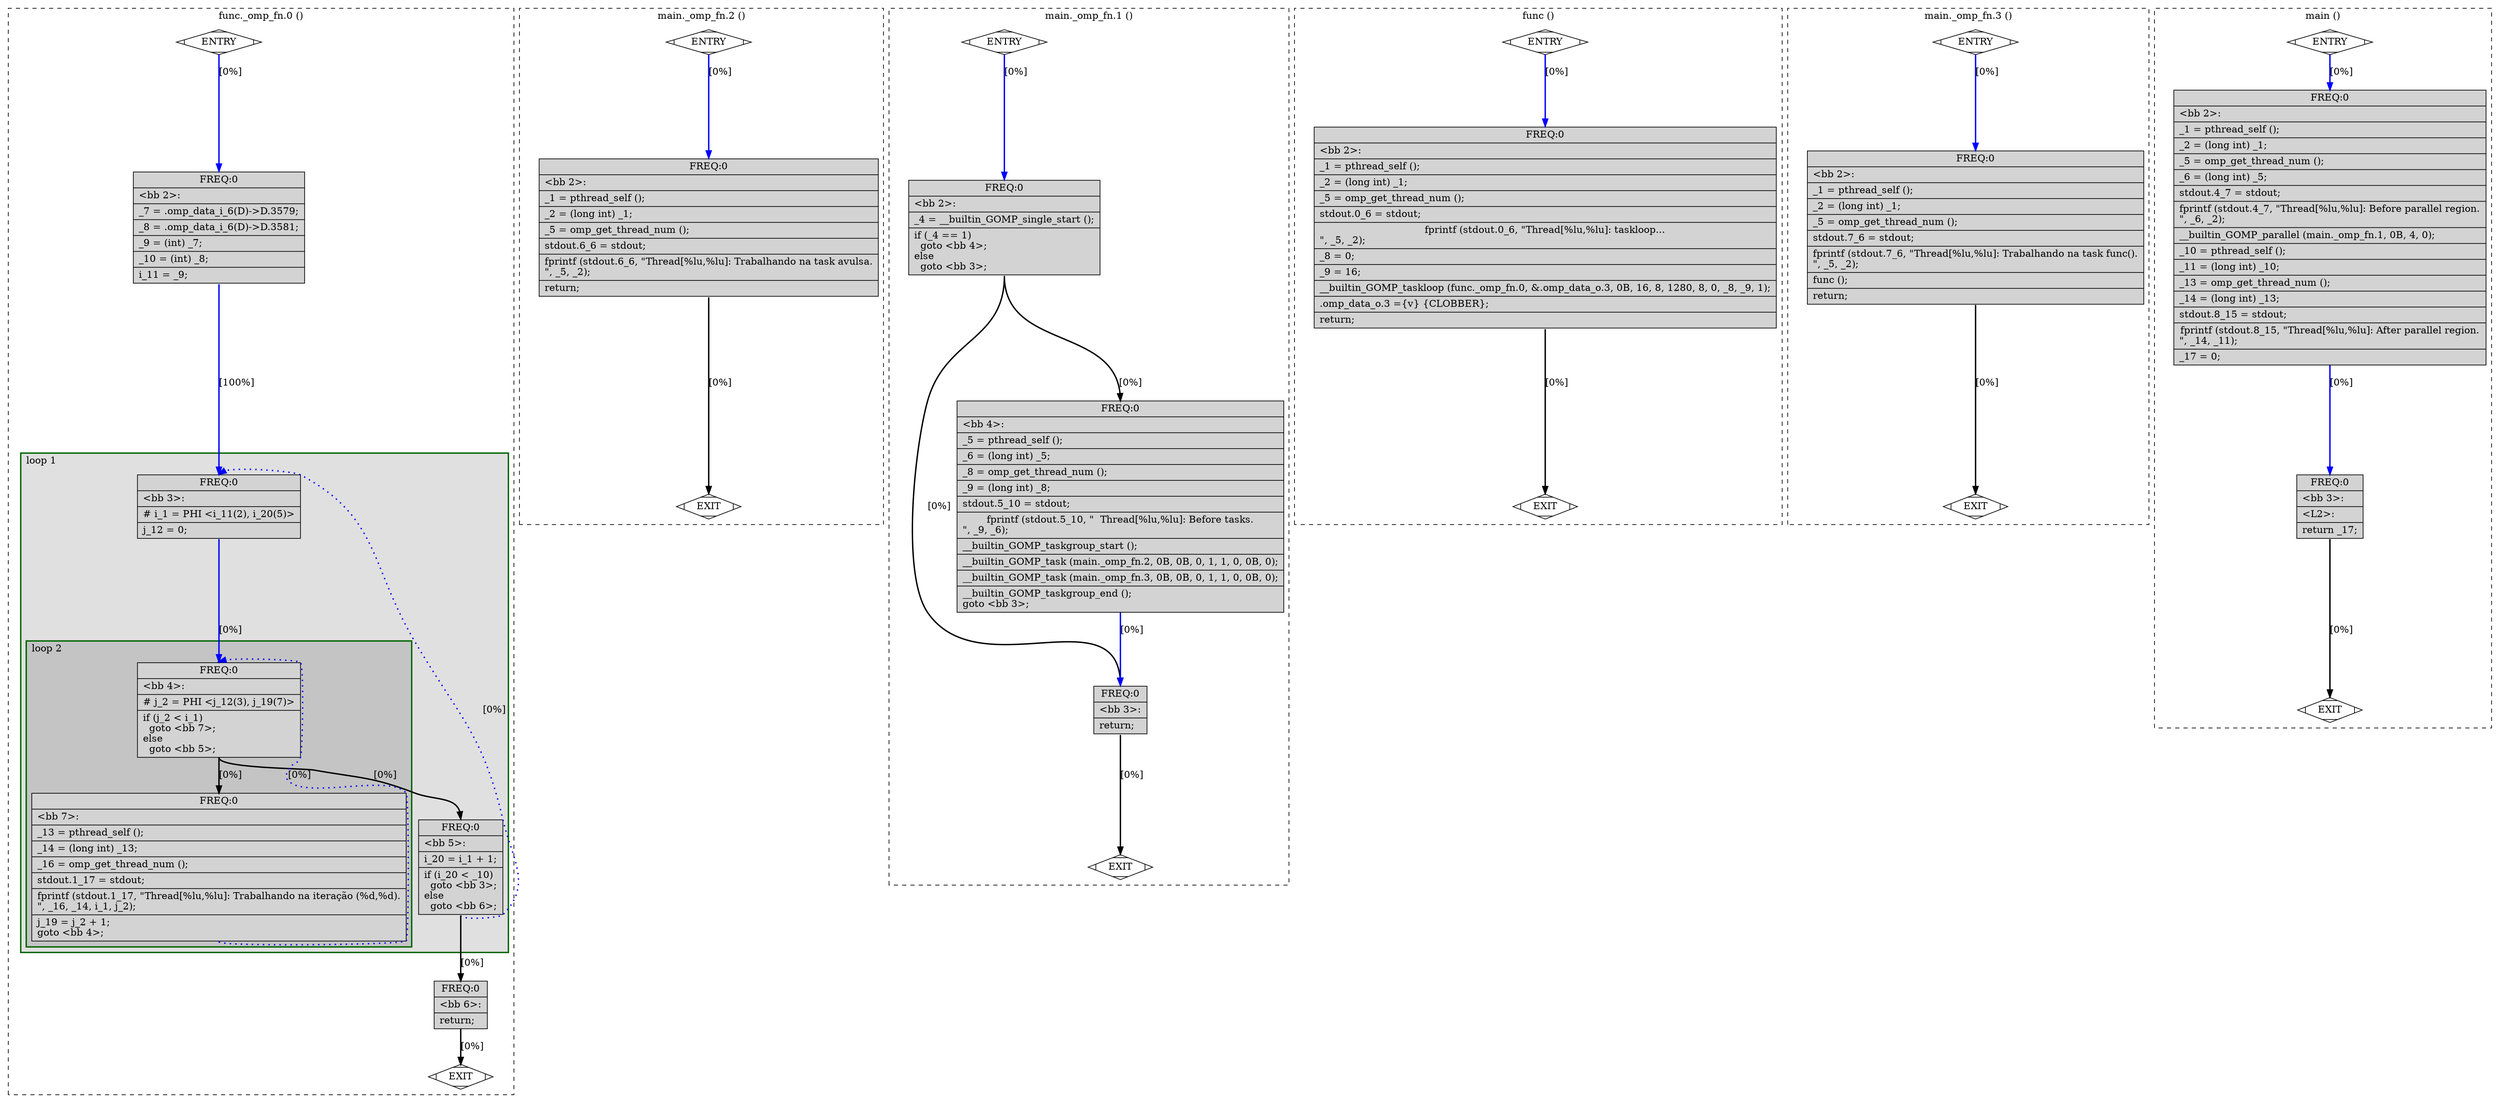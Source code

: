 digraph "example-taskloop.c.026t.inline_param1" {
overlap=false;
subgraph "cluster_func._omp_fn.0" {
	style="dashed";
	color="black";
	label="func._omp_fn.0 ()";
	subgraph cluster_4_1 {
	style="filled";
	color="darkgreen";
	fillcolor="grey88";
	label="loop 1";
	labeljust=l;
	penwidth=2;
	subgraph cluster_4_2 {
	style="filled";
	color="darkgreen";
	fillcolor="grey77";
	label="loop 2";
	labeljust=l;
	penwidth=2;
	fn_4_basic_block_4 [shape=record,style=filled,fillcolor=lightgrey,label="{ FREQ:0 |\<bb\ 4\>:\l\
|#\ j_2\ =\ PHI\ \<j_12(3),\ j_19(7)\>\l\
|if\ (j_2\ \<\ i_1)\l\
\ \ goto\ \<bb\ 7\>;\l\
else\l\
\ \ goto\ \<bb\ 5\>;\l\
}"];

	fn_4_basic_block_7 [shape=record,style=filled,fillcolor=lightgrey,label="{ FREQ:0 |\<bb\ 7\>:\l\
|_13\ =\ pthread_self\ ();\l\
|_14\ =\ (long\ int)\ _13;\l\
|_16\ =\ omp_get_thread_num\ ();\l\
|stdout.1_17\ =\ stdout;\l\
|fprintf\ (stdout.1_17,\ \"Thread[%lu,%lu]:\ Trabalhando\ na\ iteração\ (%d,%d).\n\",\ _16,\ _14,\ i_1,\ j_2);\l\
|j_19\ =\ j_2\ +\ 1;\l\
goto\ \<bb\ 4\>;\l\
}"];

	}
	fn_4_basic_block_3 [shape=record,style=filled,fillcolor=lightgrey,label="{ FREQ:0 |\<bb\ 3\>:\l\
|#\ i_1\ =\ PHI\ \<i_11(2),\ i_20(5)\>\l\
|j_12\ =\ 0;\l\
}"];

	fn_4_basic_block_5 [shape=record,style=filled,fillcolor=lightgrey,label="{ FREQ:0 |\<bb\ 5\>:\l\
|i_20\ =\ i_1\ +\ 1;\l\
|if\ (i_20\ \<\ _10)\l\
\ \ goto\ \<bb\ 3\>;\l\
else\l\
\ \ goto\ \<bb\ 6\>;\l\
}"];

	}
	fn_4_basic_block_0 [shape=Mdiamond,style=filled,fillcolor=white,label="ENTRY"];

	fn_4_basic_block_1 [shape=Mdiamond,style=filled,fillcolor=white,label="EXIT"];

	fn_4_basic_block_2 [shape=record,style=filled,fillcolor=lightgrey,label="{ FREQ:0 |\<bb\ 2\>:\l\
|_7\ =\ .omp_data_i_6(D)-\>D.3579;\l\
|_8\ =\ .omp_data_i_6(D)-\>D.3581;\l\
|_9\ =\ (int)\ _7;\l\
|_10\ =\ (int)\ _8;\l\
|i_11\ =\ _9;\l\
}"];

	fn_4_basic_block_6 [shape=record,style=filled,fillcolor=lightgrey,label="{ FREQ:0 |\<bb\ 6\>:\l\
|return;\l\
}"];

	fn_4_basic_block_0:s -> fn_4_basic_block_2:n [style="solid,bold",color=blue,weight=100,constraint=true, label="[0%]"];
	fn_4_basic_block_2:s -> fn_4_basic_block_3:n [style="solid,bold",color=blue,weight=100,constraint=true, label="[100%]"];
	fn_4_basic_block_3:s -> fn_4_basic_block_4:n [style="solid,bold",color=blue,weight=100,constraint=true, label="[0%]"];
	fn_4_basic_block_4:s -> fn_4_basic_block_7:n [style="solid,bold",color=black,weight=10,constraint=true, label="[0%]"];
	fn_4_basic_block_4:s -> fn_4_basic_block_5:n [style="solid,bold",color=black,weight=10,constraint=true, label="[0%]"];
	fn_4_basic_block_5:s -> fn_4_basic_block_3:n [style="dotted,bold",color=blue,weight=10,constraint=false, label="[0%]"];
	fn_4_basic_block_5:s -> fn_4_basic_block_6:n [style="solid,bold",color=black,weight=10,constraint=true, label="[0%]"];
	fn_4_basic_block_6:s -> fn_4_basic_block_1:n [style="solid,bold",color=black,weight=10,constraint=true, label="[0%]"];
	fn_4_basic_block_7:s -> fn_4_basic_block_4:n [style="dotted,bold",color=blue,weight=10,constraint=false, label="[0%]"];
	fn_4_basic_block_0:s -> fn_4_basic_block_1:n [style="invis",constraint=true];
}
subgraph "cluster_main._omp_fn.2" {
	style="dashed";
	color="black";
	label="main._omp_fn.2 ()";
	fn_6_basic_block_0 [shape=Mdiamond,style=filled,fillcolor=white,label="ENTRY"];

	fn_6_basic_block_1 [shape=Mdiamond,style=filled,fillcolor=white,label="EXIT"];

	fn_6_basic_block_2 [shape=record,style=filled,fillcolor=lightgrey,label="{ FREQ:0 |\<bb\ 2\>:\l\
|_1\ =\ pthread_self\ ();\l\
|_2\ =\ (long\ int)\ _1;\l\
|_5\ =\ omp_get_thread_num\ ();\l\
|stdout.6_6\ =\ stdout;\l\
|fprintf\ (stdout.6_6,\ \"Thread[%lu,%lu]:\ Trabalhando\ na\ task\ avulsa.\n\",\ _5,\ _2);\l\
|return;\l\
}"];

	fn_6_basic_block_0:s -> fn_6_basic_block_2:n [style="solid,bold",color=blue,weight=100,constraint=true, label="[0%]"];
	fn_6_basic_block_2:s -> fn_6_basic_block_1:n [style="solid,bold",color=black,weight=10,constraint=true, label="[0%]"];
	fn_6_basic_block_0:s -> fn_6_basic_block_1:n [style="invis",constraint=true];
}
subgraph "cluster_main._omp_fn.1" {
	style="dashed";
	color="black";
	label="main._omp_fn.1 ()";
	fn_5_basic_block_0 [shape=Mdiamond,style=filled,fillcolor=white,label="ENTRY"];

	fn_5_basic_block_1 [shape=Mdiamond,style=filled,fillcolor=white,label="EXIT"];

	fn_5_basic_block_2 [shape=record,style=filled,fillcolor=lightgrey,label="{ FREQ:0 |\<bb\ 2\>:\l\
|_4\ =\ __builtin_GOMP_single_start\ ();\l\
|if\ (_4\ ==\ 1)\l\
\ \ goto\ \<bb\ 4\>;\l\
else\l\
\ \ goto\ \<bb\ 3\>;\l\
}"];

	fn_5_basic_block_3 [shape=record,style=filled,fillcolor=lightgrey,label="{ FREQ:0 |\<bb\ 3\>:\l\
|return;\l\
}"];

	fn_5_basic_block_4 [shape=record,style=filled,fillcolor=lightgrey,label="{ FREQ:0 |\<bb\ 4\>:\l\
|_5\ =\ pthread_self\ ();\l\
|_6\ =\ (long\ int)\ _5;\l\
|_8\ =\ omp_get_thread_num\ ();\l\
|_9\ =\ (long\ int)\ _8;\l\
|stdout.5_10\ =\ stdout;\l\
|fprintf\ (stdout.5_10,\ \"\ \ Thread[%lu,%lu]:\ Before\ tasks.\n\",\ _9,\ _6);\l\
|__builtin_GOMP_taskgroup_start\ ();\l\
|__builtin_GOMP_task\ (main._omp_fn.2,\ 0B,\ 0B,\ 0,\ 1,\ 1,\ 0,\ 0B,\ 0);\l\
|__builtin_GOMP_task\ (main._omp_fn.3,\ 0B,\ 0B,\ 0,\ 1,\ 1,\ 0,\ 0B,\ 0);\l\
|__builtin_GOMP_taskgroup_end\ ();\l\
goto\ \<bb\ 3\>;\l\
}"];

	fn_5_basic_block_0:s -> fn_5_basic_block_2:n [style="solid,bold",color=blue,weight=100,constraint=true, label="[0%]"];
	fn_5_basic_block_2:s -> fn_5_basic_block_4:n [style="solid,bold",color=black,weight=10,constraint=true, label="[0%]"];
	fn_5_basic_block_2:s -> fn_5_basic_block_3:n [style="solid,bold",color=black,weight=10,constraint=true, label="[0%]"];
	fn_5_basic_block_3:s -> fn_5_basic_block_1:n [style="solid,bold",color=black,weight=10,constraint=true, label="[0%]"];
	fn_5_basic_block_4:s -> fn_5_basic_block_3:n [style="solid,bold",color=blue,weight=100,constraint=true, label="[0%]"];
	fn_5_basic_block_0:s -> fn_5_basic_block_1:n [style="invis",constraint=true];
}
subgraph "cluster_func" {
	style="dashed";
	color="black";
	label="func ()";
	fn_2_basic_block_0 [shape=Mdiamond,style=filled,fillcolor=white,label="ENTRY"];

	fn_2_basic_block_1 [shape=Mdiamond,style=filled,fillcolor=white,label="EXIT"];

	fn_2_basic_block_2 [shape=record,style=filled,fillcolor=lightgrey,label="{ FREQ:0 |\<bb\ 2\>:\l\
|_1\ =\ pthread_self\ ();\l\
|_2\ =\ (long\ int)\ _1;\l\
|_5\ =\ omp_get_thread_num\ ();\l\
|stdout.0_6\ =\ stdout;\l\
|fprintf\ (stdout.0_6,\ \"Thread[%lu,%lu]:\ taskloop...\n\",\ _5,\ _2);\l\
|_8\ =\ 0;\l\
|_9\ =\ 16;\l\
|__builtin_GOMP_taskloop\ (func._omp_fn.0,\ &.omp_data_o.3,\ 0B,\ 16,\ 8,\ 1280,\ 8,\ 0,\ _8,\ _9,\ 1);\l\
|.omp_data_o.3\ =\{v\}\ \{CLOBBER\};\l\
|return;\l\
}"];

	fn_2_basic_block_0:s -> fn_2_basic_block_2:n [style="solid,bold",color=blue,weight=100,constraint=true, label="[0%]"];
	fn_2_basic_block_2:s -> fn_2_basic_block_1:n [style="solid,bold",color=black,weight=10,constraint=true, label="[0%]"];
	fn_2_basic_block_0:s -> fn_2_basic_block_1:n [style="invis",constraint=true];
}
subgraph "cluster_main._omp_fn.3" {
	style="dashed";
	color="black";
	label="main._omp_fn.3 ()";
	fn_7_basic_block_0 [shape=Mdiamond,style=filled,fillcolor=white,label="ENTRY"];

	fn_7_basic_block_1 [shape=Mdiamond,style=filled,fillcolor=white,label="EXIT"];

	fn_7_basic_block_2 [shape=record,style=filled,fillcolor=lightgrey,label="{ FREQ:0 |\<bb\ 2\>:\l\
|_1\ =\ pthread_self\ ();\l\
|_2\ =\ (long\ int)\ _1;\l\
|_5\ =\ omp_get_thread_num\ ();\l\
|stdout.7_6\ =\ stdout;\l\
|fprintf\ (stdout.7_6,\ \"Thread[%lu,%lu]:\ Trabalhando\ na\ task\ func().\n\",\ _5,\ _2);\l\
|func\ ();\l\
|return;\l\
}"];

	fn_7_basic_block_0:s -> fn_7_basic_block_2:n [style="solid,bold",color=blue,weight=100,constraint=true, label="[0%]"];
	fn_7_basic_block_2:s -> fn_7_basic_block_1:n [style="solid,bold",color=black,weight=10,constraint=true, label="[0%]"];
	fn_7_basic_block_0:s -> fn_7_basic_block_1:n [style="invis",constraint=true];
}
subgraph "cluster_main" {
	style="dashed";
	color="black";
	label="main ()";
	fn_3_basic_block_0 [shape=Mdiamond,style=filled,fillcolor=white,label="ENTRY"];

	fn_3_basic_block_1 [shape=Mdiamond,style=filled,fillcolor=white,label="EXIT"];

	fn_3_basic_block_2 [shape=record,style=filled,fillcolor=lightgrey,label="{ FREQ:0 |\<bb\ 2\>:\l\
|_1\ =\ pthread_self\ ();\l\
|_2\ =\ (long\ int)\ _1;\l\
|_5\ =\ omp_get_thread_num\ ();\l\
|_6\ =\ (long\ int)\ _5;\l\
|stdout.4_7\ =\ stdout;\l\
|fprintf\ (stdout.4_7,\ \"Thread[%lu,%lu]:\ Before\ parallel\ region.\n\",\ _6,\ _2);\l\
|__builtin_GOMP_parallel\ (main._omp_fn.1,\ 0B,\ 4,\ 0);\l\
|_10\ =\ pthread_self\ ();\l\
|_11\ =\ (long\ int)\ _10;\l\
|_13\ =\ omp_get_thread_num\ ();\l\
|_14\ =\ (long\ int)\ _13;\l\
|stdout.8_15\ =\ stdout;\l\
|fprintf\ (stdout.8_15,\ \"Thread[%lu,%lu]:\ After\ parallel\ region.\n\",\ _14,\ _11);\l\
|_17\ =\ 0;\l\
}"];

	fn_3_basic_block_3 [shape=record,style=filled,fillcolor=lightgrey,label="{ FREQ:0 |\<bb\ 3\>:\l\
|\<L2\>:\l\
|return\ _17;\l\
}"];

	fn_3_basic_block_0:s -> fn_3_basic_block_2:n [style="solid,bold",color=blue,weight=100,constraint=true, label="[0%]"];
	fn_3_basic_block_2:s -> fn_3_basic_block_3:n [style="solid,bold",color=blue,weight=100,constraint=true, label="[0%]"];
	fn_3_basic_block_3:s -> fn_3_basic_block_1:n [style="solid,bold",color=black,weight=10,constraint=true, label="[0%]"];
	fn_3_basic_block_0:s -> fn_3_basic_block_1:n [style="invis",constraint=true];
}
}
